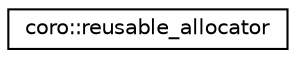 digraph "Graphical Class Hierarchy"
{
 // LATEX_PDF_SIZE
  edge [fontname="Helvetica",fontsize="10",labelfontname="Helvetica",labelfontsize="10"];
  node [fontname="Helvetica",fontsize="10",shape=record];
  rankdir="LR";
  Node0 [label="coro::reusable_allocator",height=0.2,width=0.4,color="black", fillcolor="white", style="filled",URL="$classcoro_1_1reusable__allocator.html",tooltip="Handles allocation of single coroutine, if it is repeatedly allocated and deallocated."];
}

